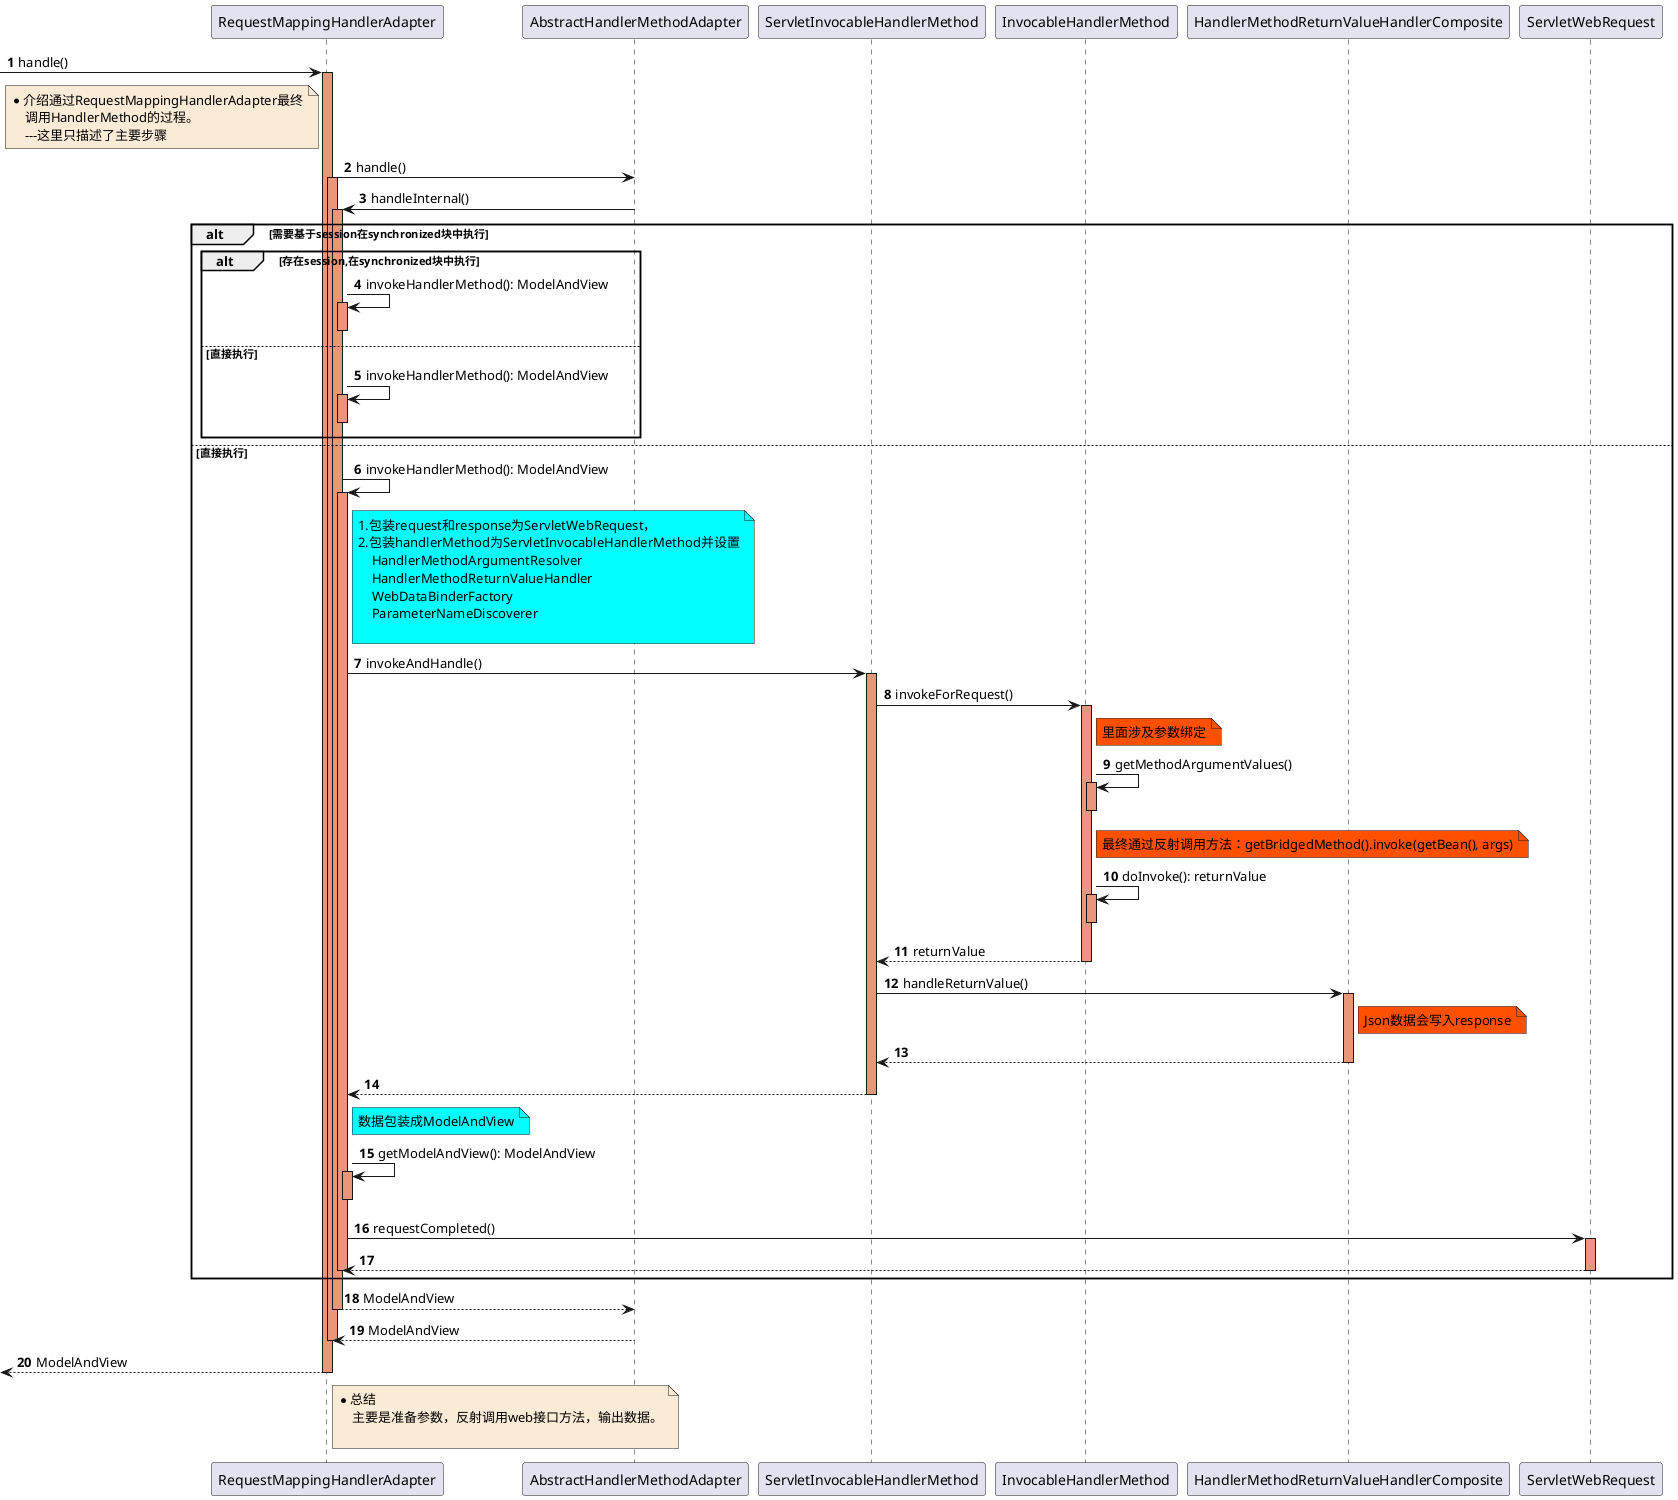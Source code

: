 @startuml
autonumber

-> RequestMappingHandlerAdapter: handle()
activate RequestMappingHandlerAdapter #DarkSalmon

    note left of RequestMappingHandlerAdapter #FAEBD7
        *介绍通过RequestMappingHandlerAdapter最终
            调用HandlerMethod的过程。
            ---这里只描述了主要步骤
    end note

    RequestMappingHandlerAdapter -> AbstractHandlerMethodAdapter : handle()
    activate RequestMappingHandlerAdapter #DarkSalmon

        AbstractHandlerMethodAdapter -> RequestMappingHandlerAdapter : handleInternal()
        activate RequestMappingHandlerAdapter #DarkSalmon

            alt 需要基于session在synchronized块中执行
                alt 存在session,在synchronized块中执行

                    RequestMappingHandlerAdapter -> RequestMappingHandlerAdapter : invokeHandlerMethod(): ModelAndView
                    activate RequestMappingHandlerAdapter #DarkSalmon
                    deactivate RequestMappingHandlerAdapter

                else 直接执行

                    RequestMappingHandlerAdapter -> RequestMappingHandlerAdapter : invokeHandlerMethod(): ModelAndView
                    activate RequestMappingHandlerAdapter #DarkSalmon
                    deactivate RequestMappingHandlerAdapter

                end
            else 直接执行
                RequestMappingHandlerAdapter -> RequestMappingHandlerAdapter : invokeHandlerMethod(): ModelAndView
                activate RequestMappingHandlerAdapter #DarkSalmon
                    note right of RequestMappingHandlerAdapter #aqua
                        1.包装request和response为ServletWebRequest，
                        2.包装handlerMethod为ServletInvocableHandlerMethod并设置
                            HandlerMethodArgumentResolver
                            HandlerMethodReturnValueHandler
                            WebDataBinderFactory
                            ParameterNameDiscoverer

                    end note

                    RequestMappingHandlerAdapter -> ServletInvocableHandlerMethod : invokeAndHandle()
                    activate ServletInvocableHandlerMethod #DarkSalmon
                        ServletInvocableHandlerMethod -> InvocableHandlerMethod :invokeForRequest()
                        activate InvocableHandlerMethod #DarkSalmon

                            note right of InvocableHandlerMethod #FF5000
                                里面涉及参数绑定
                            end note
                            InvocableHandlerMethod -> InvocableHandlerMethod :getMethodArgumentValues()
                            activate InvocableHandlerMethod #DarkSalmon
                            deactivate InvocableHandlerMethod


                            note right of InvocableHandlerMethod #FF5000
                                最终通过反射调用方法：getBridgedMethod().invoke(getBean(), args)
                            end note
                            InvocableHandlerMethod -> InvocableHandlerMethod :doInvoke(): returnValue
                            activate InvocableHandlerMethod #DarkSalmon
                            deactivate InvocableHandlerMethod

                        InvocableHandlerMethod --> ServletInvocableHandlerMethod : returnValue
                        deactivate InvocableHandlerMethod

                        ServletInvocableHandlerMethod -> HandlerMethodReturnValueHandlerComposite : handleReturnValue()
                        activate HandlerMethodReturnValueHandlerComposite #DarkSalmon
                            note right of HandlerMethodReturnValueHandlerComposite #FF5000
                                Json数据会写入response
                            end note
                        HandlerMethodReturnValueHandlerComposite --> ServletInvocableHandlerMethod
                        deactivate HandlerMethodReturnValueHandlerComposite

                    ServletInvocableHandlerMethod --> RequestMappingHandlerAdapter
                    deactivate ServletInvocableHandlerMethod

                    note right of RequestMappingHandlerAdapter #aqua
                        数据包装成ModelAndView
                    end note

                    RequestMappingHandlerAdapter -> RequestMappingHandlerAdapter : getModelAndView(): ModelAndView
                    activate RequestMappingHandlerAdapter #DarkSalmon
                    deactivate RequestMappingHandlerAdapter

                    RequestMappingHandlerAdapter -> ServletWebRequest : requestCompleted()
                    activate ServletWebRequest #DarkSalmon
                    ServletWebRequest --> RequestMappingHandlerAdapter
                    deactivate ServletWebRequest
                deactivate RequestMappingHandlerAdapter
            end

        RequestMappingHandlerAdapter --> AbstractHandlerMethodAdapter : ModelAndView
        deactivate RequestMappingHandlerAdapter

    AbstractHandlerMethodAdapter --> RequestMappingHandlerAdapter : ModelAndView
    deactivate RequestMappingHandlerAdapter






<-- RequestMappingHandlerAdapter : ModelAndView
deactivate RequestMappingHandlerAdapter

note right of RequestMappingHandlerAdapter #FAEBD7
    *总结
        主要是准备参数，反射调用web接口方法，输出数据。

end note

@enduml